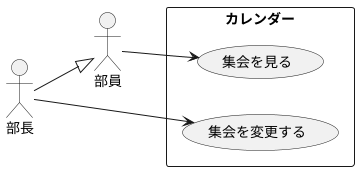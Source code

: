 @startuml usecase

left to right direction

actor 部員
actor 部長

部長 --|> 部員

rectangle カレンダー {
  部員 --> (集会を見る)
  部長 --> (集会を変更する)
}

@enduml
